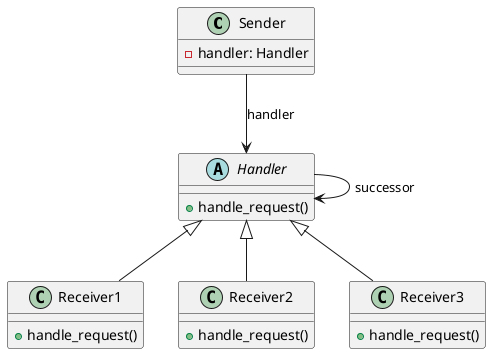 @startuml

class Sender{
    -  handler: Handler
}

abstract class Handler{
    + handle_request()
}

class Receiver1{
    + handle_request()
}

class Receiver2{
    + handle_request()
}

class Receiver3{
    + handle_request()
}

Receiver1 -up-|> Handler
Receiver2 -up-|> Handler
Receiver3 -up-|> Handler

Sender --> Handler: handler

Handler --> Handler: successor

@enduml
